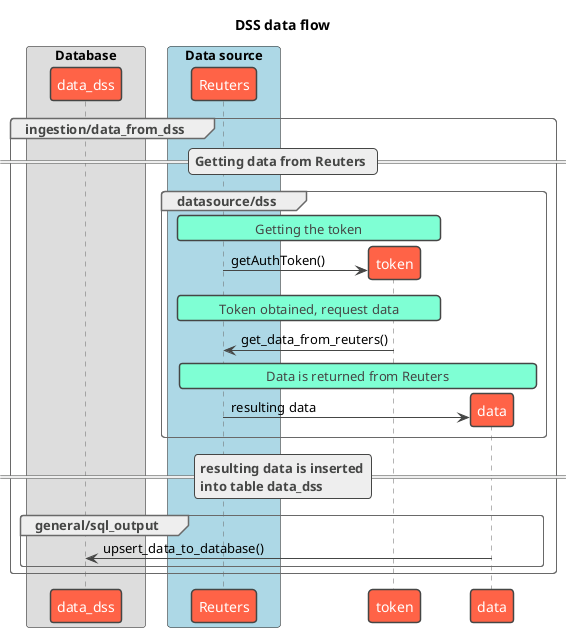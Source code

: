 @startuml dss

title "DSS data flow"

!theme vibrant

skinparam shadowing false
skinparam defaultFontName Ubuntu
skinparam ParticipantPadding 20
skinparam BoxPadding 10

box "Database"
participant data_dss
end box
box "Data source" #LightBlue
participant Reuters
end box

group ingestion/data_from_dss
    == Getting data from Reuters ==

    group datasource/dss
        rnote over Reuters, token
        Getting the token
        end note

        create token
        Reuters -> token : getAuthToken()

        rnote over Reuters, token
        Token obtained, request data
        end note

        token -> Reuters : get_data_from_reuters()

        create data
        rnote over Reuters, data
        Data is returned from Reuters
        end note

        Reuters -> data : resulting data
    end

    == resulting data is inserted\ninto table data_dss ==

    group general/sql_output
        data -> data_dss : upsert_data_to_database()
    end

end

@enduml
